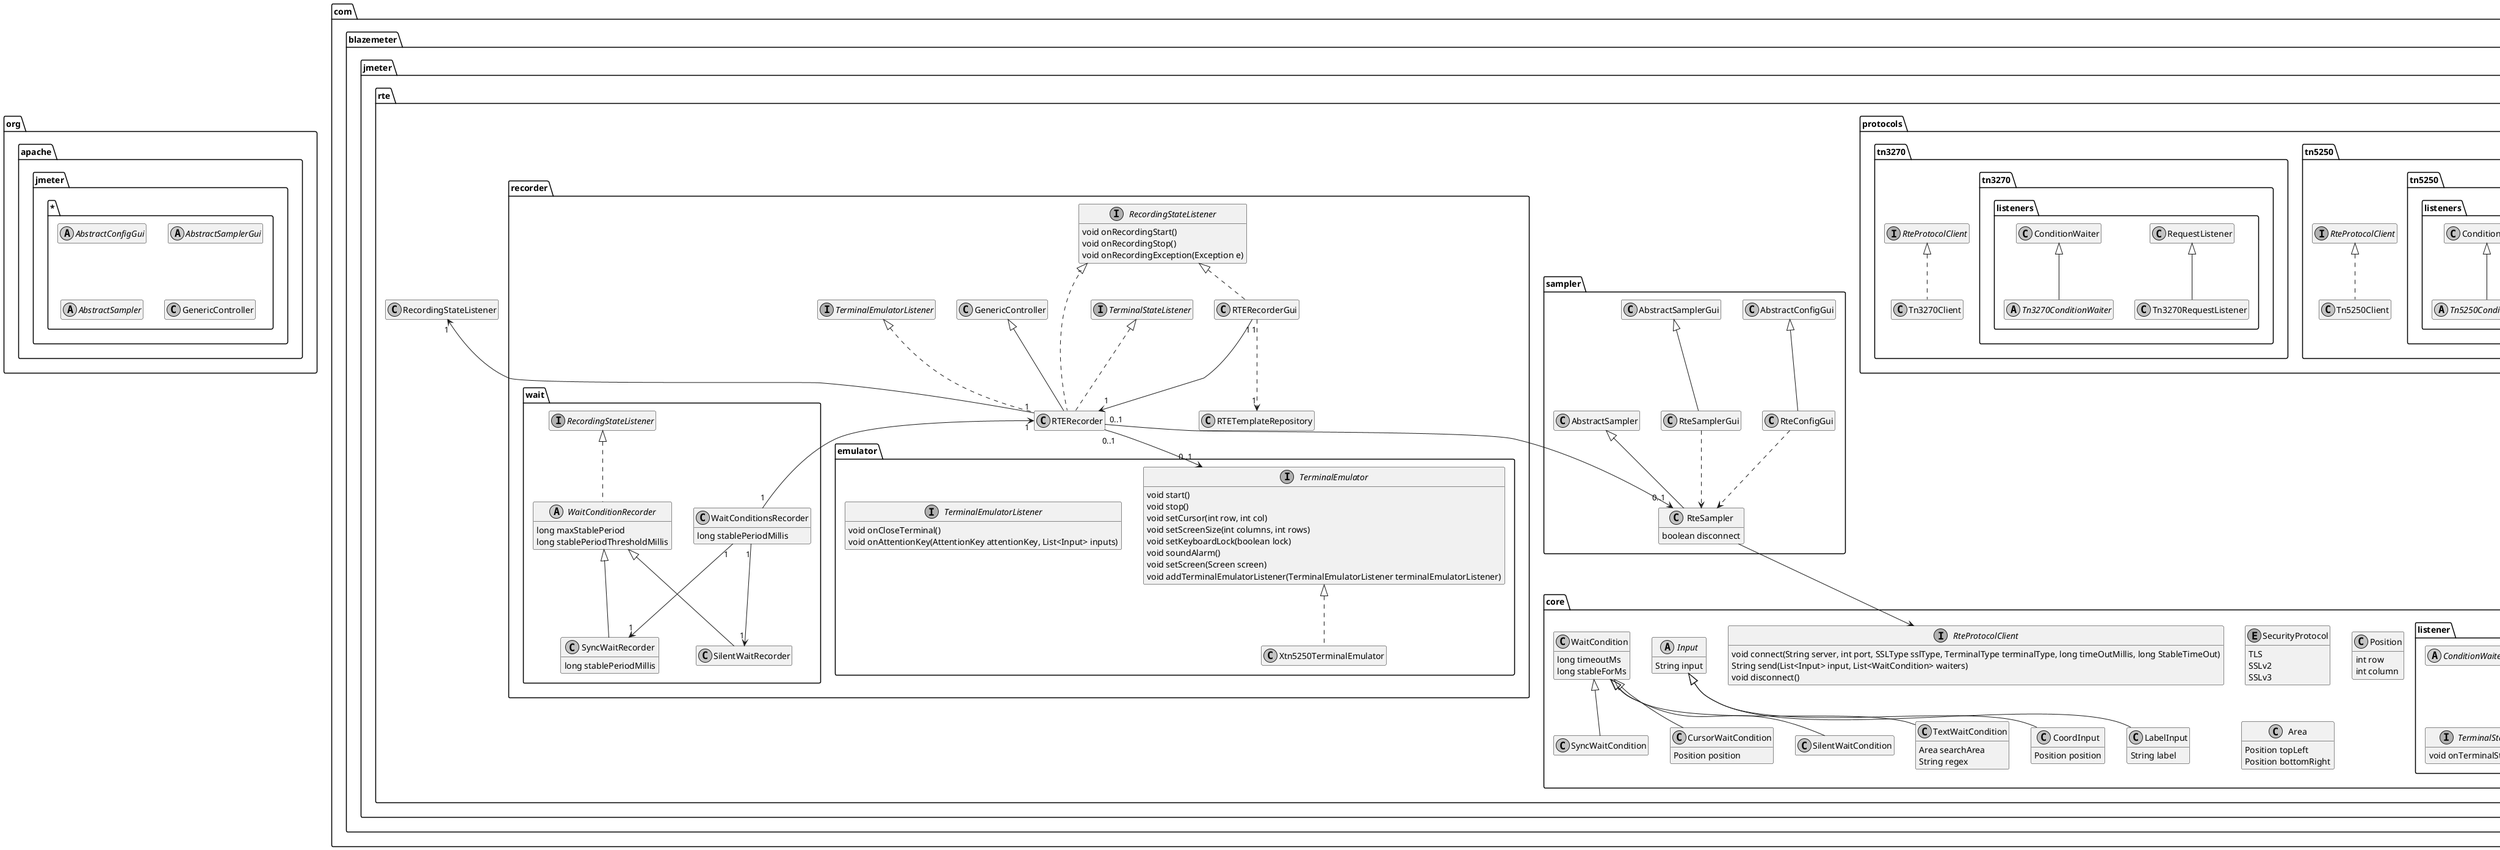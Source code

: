 @startuml

skinparam monochrome true
hide empty members

package org.apache.jmeter.* {
     abstract class AbstractConfigGui
 
     abstract class AbstractSamplerGui
 
     abstract class AbstractSampler
     
     class GenericController
 }
             
package com.blazemeter.jmeter.rte {
    
     package sampler {
        class RteConfigGui extends AbstractConfigGui {
        }
        RteSamplerGui ..> RteSampler
    
        class RteSamplerGui extends AbstractSamplerGui {
        }
        RteConfigGui ..> RteSampler
    
        class RteSampler extends AbstractSampler {
            boolean disconnect
        }
      }
      
    package core {
        RteSampler --> RteProtocolClient
        interface RteProtocolClient {
            void connect(String server, int port, SSLType sslType, TerminalType terminalType, long timeOutMillis, long StableTimeOut)
            String send(List<Input> input, List<WaitCondition> waiters)
            void disconnect()
        }
        enum SecurityProtocol {
            TLS
            SSLv2
            SSLv3
        }

        abstract class Input{
            String input
        }
        
        class CoordInput extends Input{
            Position position
        }
        
        class LabelInput extends Input{
            String label
        }

        class Position {
            int row
            int column
        }

        class Area {
            Position topLeft
            Position bottomRight
        }

        class WaitCondition {
            long timeoutMs
            long stableForMs
        }

        class SyncWaitCondition extends WaitCondition

        class CursorWaitCondition extends WaitCondition {
            Position position
        }

        class SilentWaitCondition extends WaitCondition

        class TextWaitCondition extends WaitCondition {
            Area searchArea
            String regex
        }

        package listener {
            abstract class ConditionWaiter{
            }
            abstract class RequestListener{
            }
            interface TerminalStateListener{
                void onTerminalStateChange()
            }
        }

    }
    
    package protocols {
        package tn5250 {
            package tn5250.listeners {
                class Tn5250RequestListener extends RequestListener
                
                abstract class Tn5250ConditionWaiter extends ConditionWaiter
                
            }
            
            class Tn5250Client implements RteProtocolClient {
            }
            
        }

        package tn3270 {
            package tn3270.listeners {
                class Tn3270RequestListener extends RequestListener
                abstract class Tn3270ConditionWaiter extends ConditionWaiter
            }
            
            class Tn3270Client implements RteProtocolClient {
            }
        }
        
    }

    package recorder { 
        package wait {
                    abstract class WaitConditionRecorder implements RecordingStateListener {
                    long maxStablePeriod
                    long stablePeriodThresholdMillis
                    }
                    
                    class SyncWaitRecorder extends WaitConditionRecorder{
                    long stablePeriodMillis
                    } 
                    
                    class SilentWaitRecorder extends WaitConditionRecorder
                    
                    class WaitConditionsRecorder{
                    long stablePeriodMillis
                    }
                    
                    WaitConditionsRecorder "1" --> "1" SyncWaitRecorder 
                    WaitConditionsRecorder "1" --> "1" SilentWaitRecorder 
                     
                    } 
                    
        package emulator {
           class Xtn5250TerminalEmulator implements TerminalEmulator
           
           interface TerminalEmulator{
           void start()
           void stop()
           void setCursor(int row, int col)
           void setScreenSize(int columns, int rows)
           void setKeyboardLock(boolean lock)
           void soundAlarm()
           void setScreen(Screen screen)
           void addTerminalEmulatorListener(TerminalEmulatorListener terminalEmulatorListener)
           }
           
           interface TerminalEmulatorListener{
           void onCloseTerminal()
           void onAttentionKey(AttentionKey attentionKey, List<Input> inputs)
           }
  
          }
       
       interface RecordingStateListener{
           void onRecordingStart()
           void onRecordingStop()
           void onRecordingException(Exception e)
           }
           
           class RTERecorder extends GenericController implements TerminalEmulatorListener, RecordingStateListener, TerminalStateListener
                   
           class RTERecorderGui implements RecordingStateListener
           
           class RTETemplateRepository
    }
 
       RecordingStateListener "1" <-- "1" RTERecorder
       RTERecorderGui "1" ..> "1" RTETemplateRepository 
       RTERecorderGui "1" --> "1" RTERecorder
       RTERecorder "0..1" --> "0..1" RteSampler
       RTERecorder "0..1" --> "0..1" TerminalEmulator
       RTERecorder "1" <-- "1" WaitConditionsRecorder
      
@enduml